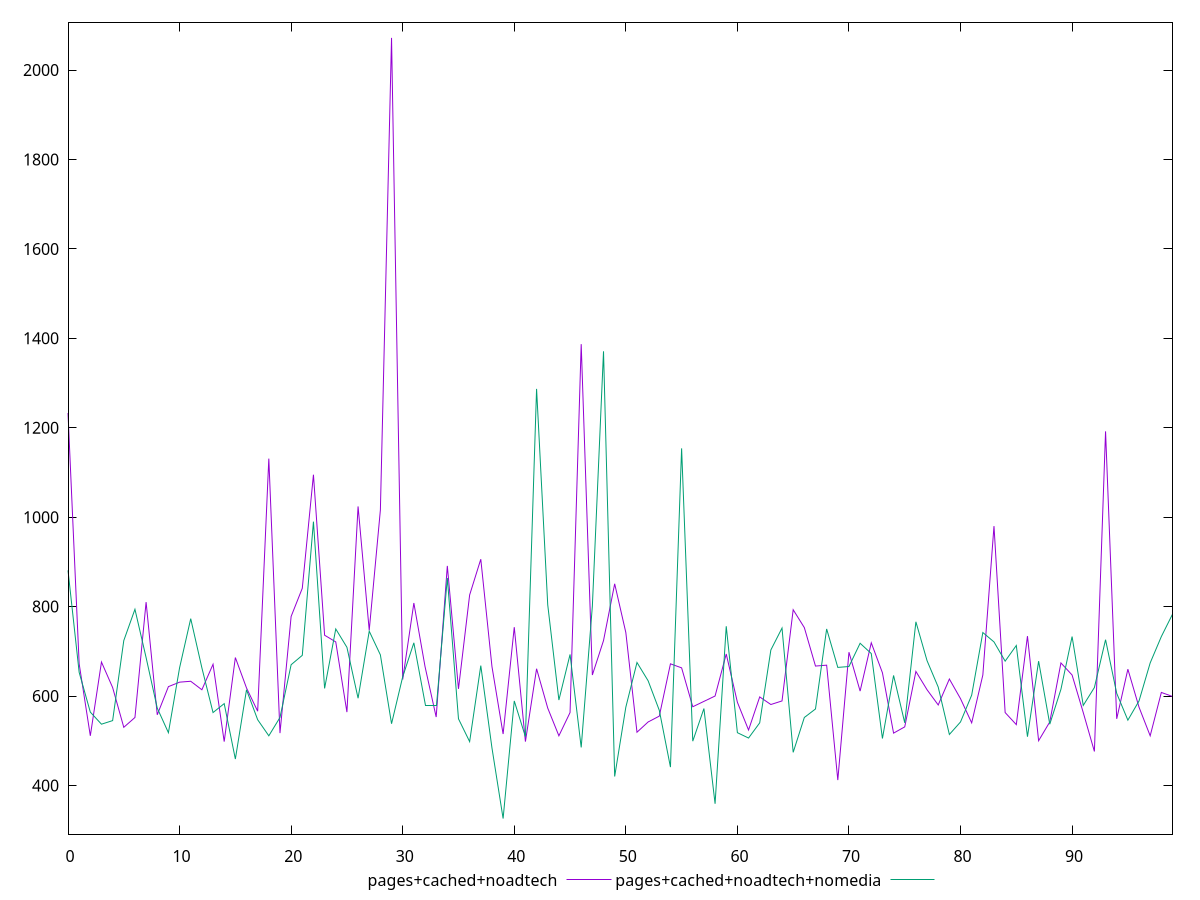reset

$pagesCachedNoadtech <<EOF
0 1233
1 672
2 511
3 676
4 619
5 530
6 552
7 810
8 558
9 621
10 631
11 633
12 614
13 671
14 498
15 686
16 618
17 566
18 1131
19 517
20 778
21 841
22 1095
23 736
24 721
25 564
26 1024
27 747
28 1016
29 2072
30 637
31 808
32 666
33 553
34 891
35 616
36 826
37 906
38 666
39 515
40 754
41 498
42 661
43 573
44 511
45 563
46 1387
47 647
48 724
49 851
50 742
51 519
52 542
53 555
54 672
55 663
56 576
57 588
58 600
59 694
60 586
61 524
62 598
63 581
64 589
65 793
66 753
67 667
68 669
69 412
70 698
71 611
72 719
73 652
74 517
75 531
76 655
77 614
78 580
79 638
80 594
81 540
82 647
83 980
84 563
85 536
86 734
87 500
88 542
89 674
90 647
91 563
92 476
93 1192
94 549
95 660
96 575
97 511
98 608
99 599
EOF

$pagesCachedNoadtechNomedia <<EOF
0 881
1 653
2 564
3 537
4 545
5 724
6 794
7 686
8 573
9 518
10 663
11 773
12 663
13 563
14 583
15 459
16 614
17 547
18 511
19 552
20 670
21 691
22 990
23 617
24 750
25 709
26 595
27 745
28 692
29 538
30 643
31 719
32 579
33 579
34 864
35 549
36 498
37 668
38 484
39 326
40 589
41 509
42 1287
43 804
44 591
45 693
46 485
47 801
48 1371
49 420
50 575
51 675
52 634
53 568
54 441
55 1154
56 499
57 572
58 359
59 756
60 518
61 506
62 540
63 703
64 752
65 474
66 552
67 571
68 750
69 664
70 666
71 718
72 695
73 505
74 646
75 540
76 766
77 679
78 620
79 514
80 542
81 602
82 742
83 721
84 678
85 713
86 509
87 678
88 537
89 615
90 733
91 579
92 619
93 726
94 606
95 546
96 589
97 674
98 733
99 783
EOF

set key outside below
set xrange [0:99]
set yrange [291.08:2106.92]
set trange [291.08:2106.92]
set terminal svg size 640, 520 enhanced background rgb 'white'
set output "report_00015_2021-02-09T16-11-33.973Z/render-blocking-resources/comparison/line/2_vs_3.svg"

plot $pagesCachedNoadtech title "pages+cached+noadtech" with line, \
     $pagesCachedNoadtechNomedia title "pages+cached+noadtech+nomedia" with line

reset

